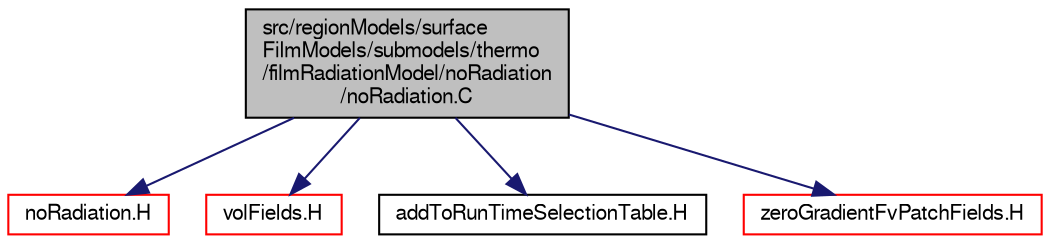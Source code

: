 digraph "src/regionModels/surfaceFilmModels/submodels/thermo/filmRadiationModel/noRadiation/noRadiation.C"
{
  bgcolor="transparent";
  edge [fontname="FreeSans",fontsize="10",labelfontname="FreeSans",labelfontsize="10"];
  node [fontname="FreeSans",fontsize="10",shape=record];
  Node0 [label="src/regionModels/surface\lFilmModels/submodels/thermo\l/filmRadiationModel/noRadiation\l/noRadiation.C",height=0.2,width=0.4,color="black", fillcolor="grey75", style="filled", fontcolor="black"];
  Node0 -> Node1 [color="midnightblue",fontsize="10",style="solid",fontname="FreeSans"];
  Node1 [label="noRadiation.H",height=0.2,width=0.4,color="red",URL="$a39677.html"];
  Node0 -> Node93 [color="midnightblue",fontsize="10",style="solid",fontname="FreeSans"];
  Node93 [label="volFields.H",height=0.2,width=0.4,color="red",URL="$a02750.html"];
  Node0 -> Node334 [color="midnightblue",fontsize="10",style="solid",fontname="FreeSans"];
  Node334 [label="addToRunTimeSelectionTable.H",height=0.2,width=0.4,color="black",URL="$a09263.html",tooltip="Macros for easy insertion into run-time selection tables. "];
  Node0 -> Node335 [color="midnightblue",fontsize="10",style="solid",fontname="FreeSans"];
  Node335 [label="zeroGradientFvPatchFields.H",height=0.2,width=0.4,color="red",URL="$a01547.html"];
}
